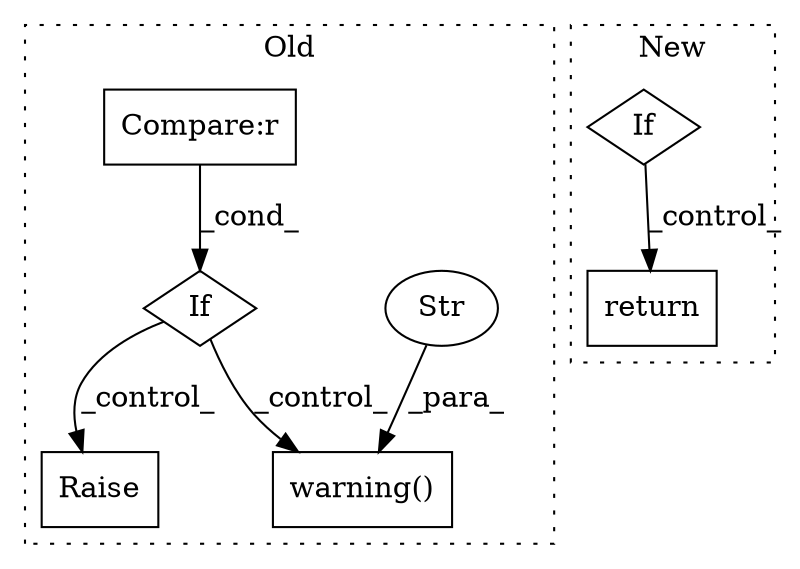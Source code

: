 digraph G {
subgraph cluster0 {
1 [label="warning()" a="75" s="10471,10563" l="15,1" shape="box"];
3 [label="Str" a="66" s="10486" l="77" shape="ellipse"];
4 [label="If" a="96" s="10333" l="3" shape="diamond"];
5 [label="Compare:r" a="40" s="10336" l="37" shape="box"];
6 [label="Raise" a="91" s="10651" l="6" shape="box"];
label = "Old";
style="dotted";
}
subgraph cluster1 {
2 [label="return" a="93" s="10800" l="7" shape="box"];
7 [label="If" a="96" s="10647" l="3" shape="diamond"];
label = "New";
style="dotted";
}
3 -> 1 [label="_para_"];
4 -> 6 [label="_control_"];
4 -> 1 [label="_control_"];
5 -> 4 [label="_cond_"];
7 -> 2 [label="_control_"];
}